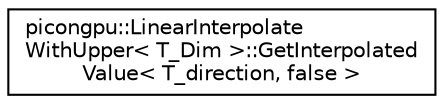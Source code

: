 digraph "Graphical Class Hierarchy"
{
 // LATEX_PDF_SIZE
  edge [fontname="Helvetica",fontsize="10",labelfontname="Helvetica",labelfontsize="10"];
  node [fontname="Helvetica",fontsize="10",shape=record];
  rankdir="LR";
  Node0 [label="picongpu::LinearInterpolate\lWithUpper\< T_Dim \>::GetInterpolated\lValue\< T_direction, false \>",height=0.2,width=0.4,color="black", fillcolor="white", style="filled",URL="$structpicongpu_1_1_linear_interpolate_with_upper_1_1_get_interpolated_value_3_01_t__direction_00_01false_01_4.html",tooltip="special case for direction >= simulation dimensions"];
}
